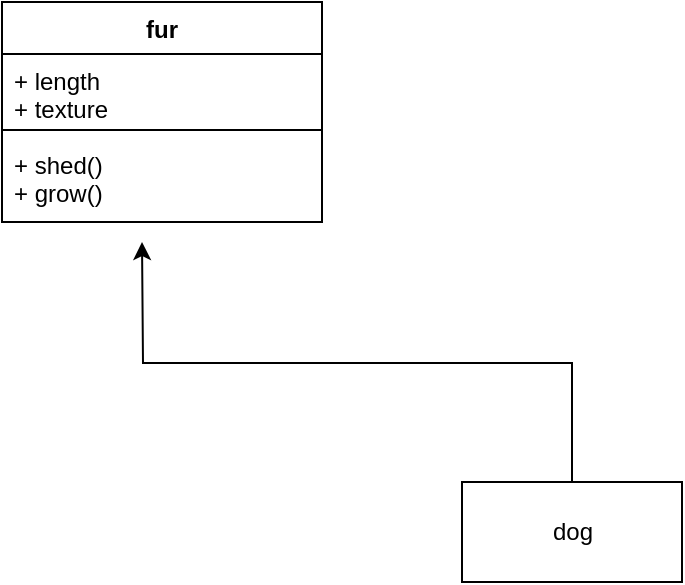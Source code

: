 <mxfile version="20.8.10" type="device"><diagram name="Page-1" id="mSuvUa-6ms0YTTOsNkT5"><mxGraphModel dx="1036" dy="606" grid="1" gridSize="10" guides="1" tooltips="1" connect="1" arrows="1" fold="1" page="1" pageScale="1" pageWidth="850" pageHeight="1100" math="0" shadow="0"><root><mxCell id="0"/><mxCell id="1" parent="0"/><mxCell id="sqBvfbJwbhxdLXqFTMrA-1" value="fur" style="swimlane;fontStyle=1;align=center;verticalAlign=top;childLayout=stackLayout;horizontal=1;startSize=26;horizontalStack=0;resizeParent=1;resizeParentMax=0;resizeLast=0;collapsible=1;marginBottom=0;" vertex="1" parent="1"><mxGeometry x="140" y="50" width="160" height="110" as="geometry"/></mxCell><mxCell id="sqBvfbJwbhxdLXqFTMrA-2" value="+ length&#10;+ texture&#10;" style="text;strokeColor=none;fillColor=none;align=left;verticalAlign=top;spacingLeft=4;spacingRight=4;overflow=hidden;rotatable=0;points=[[0,0.5],[1,0.5]];portConstraint=eastwest;" vertex="1" parent="sqBvfbJwbhxdLXqFTMrA-1"><mxGeometry y="26" width="160" height="34" as="geometry"/></mxCell><mxCell id="sqBvfbJwbhxdLXqFTMrA-3" value="" style="line;strokeWidth=1;fillColor=none;align=left;verticalAlign=middle;spacingTop=-1;spacingLeft=3;spacingRight=3;rotatable=0;labelPosition=right;points=[];portConstraint=eastwest;strokeColor=inherit;" vertex="1" parent="sqBvfbJwbhxdLXqFTMrA-1"><mxGeometry y="60" width="160" height="8" as="geometry"/></mxCell><mxCell id="sqBvfbJwbhxdLXqFTMrA-4" value="+ shed()&#10;+ grow()" style="text;strokeColor=none;fillColor=none;align=left;verticalAlign=top;spacingLeft=4;spacingRight=4;overflow=hidden;rotatable=0;points=[[0,0.5],[1,0.5]];portConstraint=eastwest;" vertex="1" parent="sqBvfbJwbhxdLXqFTMrA-1"><mxGeometry y="68" width="160" height="42" as="geometry"/></mxCell><mxCell id="sqBvfbJwbhxdLXqFTMrA-8" style="edgeStyle=orthogonalEdgeStyle;rounded=0;orthogonalLoop=1;jettySize=auto;html=1;exitX=0.5;exitY=0;exitDx=0;exitDy=0;" edge="1" parent="1" source="sqBvfbJwbhxdLXqFTMrA-6"><mxGeometry relative="1" as="geometry"><mxPoint x="210" y="170" as="targetPoint"/></mxGeometry></mxCell><mxCell id="sqBvfbJwbhxdLXqFTMrA-6" value="dog" style="html=1;" vertex="1" parent="1"><mxGeometry x="370" y="290" width="110" height="50" as="geometry"/></mxCell></root></mxGraphModel></diagram></mxfile>